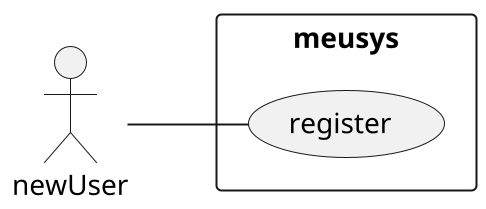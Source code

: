 @startuml teste

scale 2
left to right direction
skinparam PackageStyle rect
actor newUser
rectangle meusys {
  newUser -- (register)
}
@enduml teste